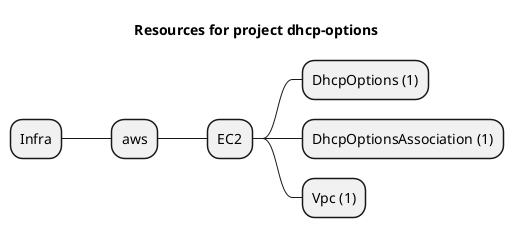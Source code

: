 @startmindmap
title Resources for project dhcp-options
skinparam monochrome true
+ Infra
++ aws
+++ EC2
++++ DhcpOptions (1)
++++ DhcpOptionsAssociation (1)
++++ Vpc (1)
@endmindmap